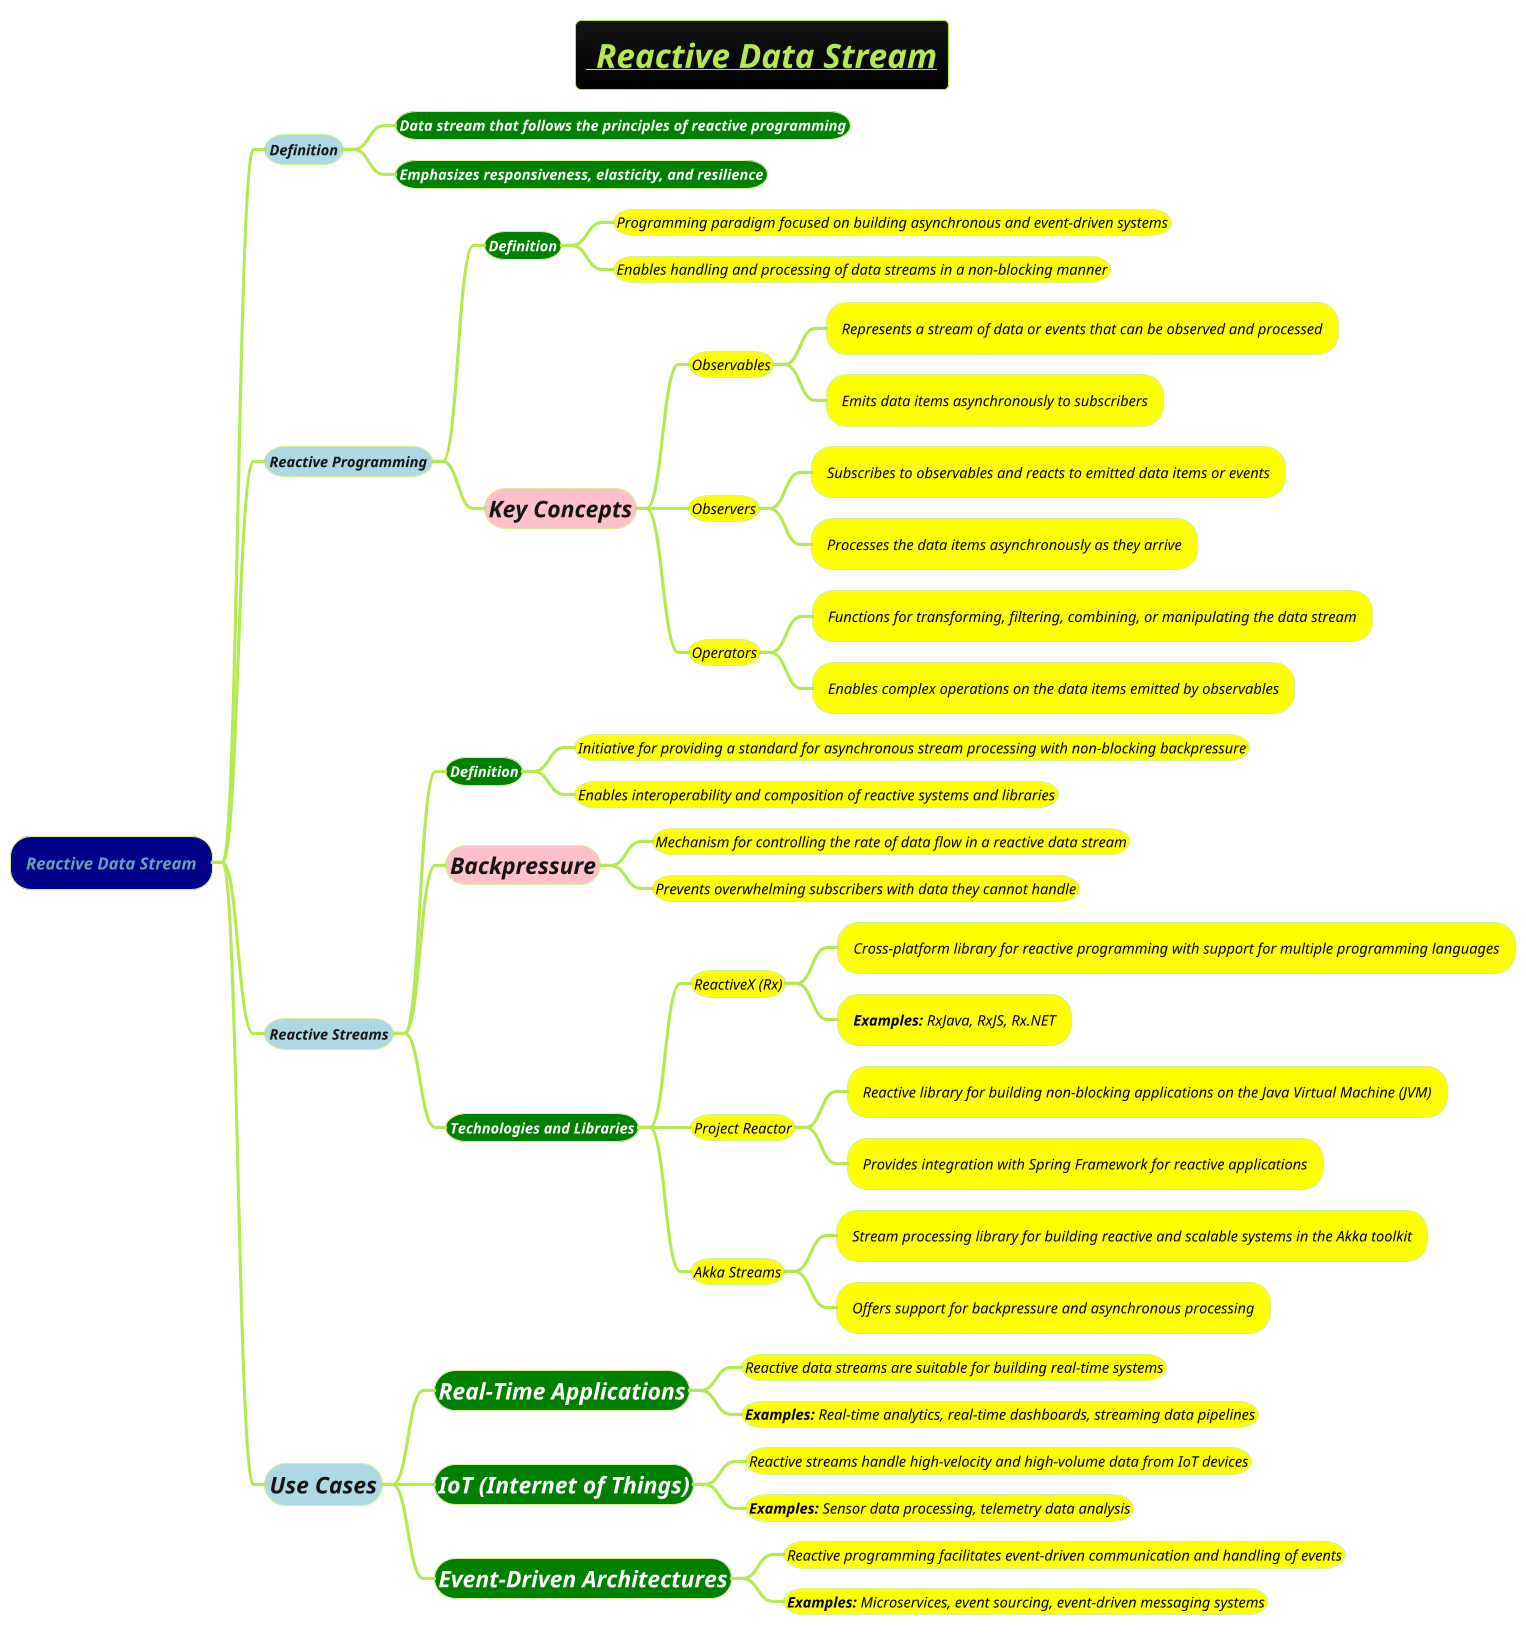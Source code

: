 @startmindmap
title =<i>__ Reactive Data Stream__
!theme hacker

*[#darkblue] <i>Reactive Data Stream

**[#lightblue] <i><color #blac><size:14>Definition
***[#green] <b><i><color #white><size:14>Data stream that follows the principles of reactive programming
***[#green] <b><i><color #white><size:14>Emphasizes responsiveness, elasticity, and resilience

**[#lightblue] <i><color #blac><size:14>**Reactive Programming**
***[#green] <b><i><color #white><size:14>**Definition**
****[#yellow] <i><color #black><size:14>Programming paradigm focused on building asynchronous and event-driven systems
****[#yellow] <i><color #black><size:14>Enables handling and processing of data streams in a non-blocking manner

***[#pink] <i><size:22>**Key Concepts**
****[#yellow] <i><color #black><size:14>Observables
*****[#yellow] <i><color #black><size:14>Represents a stream of data or events that can be observed and processed
*****[#yellow] <i><color #black><size:14>Emits data items asynchronously to subscribers

****[#yellow] <i><color #black><size:14>Observers
*****[#yellow] <i><color #black><size:14>Subscribes to observables and reacts to emitted data items or events
*****[#yellow] <i><color #black><size:14>Processes the data items asynchronously as they arrive

****[#yellow] <i><color #black><size:14>Operators
*****[#yellow] <i><color #black><size:14>Functions for transforming, filtering, combining, or manipulating the data stream
*****[#yellow] <i><color #black><size:14>Enables complex operations on the data items emitted by observables

**[#lightblue] <i><color #blac><size:14>Reactive Streams
***[#green] <b><i><color #white><size:14>Definition
****[#yellow] <i><color #black><size:14>Initiative for providing a standard for asynchronous stream processing with non-blocking backpressure
****[#yellow] <i><color #black><size:14>Enables interoperability and composition of reactive systems and libraries

***[#pink] <i><size:22>**Backpressure**
****[#yellow] <i><color #black><size:14>Mechanism for controlling the rate of data flow in a reactive data stream
****[#yellow] <i><color #black><size:14>Prevents overwhelming subscribers with data they cannot handle

***[#green] <b><i><color #white><size:14>Technologies and Libraries
****[#yellow] <i><color #black><size:14>ReactiveX (Rx)
*****[#yellow] <i><color #black><size:14>Cross-platform library for reactive programming with support for multiple programming languages
*****[#yellow] <i><color #black><size:14>**Examples:** RxJava, RxJS, Rx.NET

****[#yellow] <i><color #black><size:14>Project Reactor
*****[#yellow] <i><color #black><size:14>Reactive library for building non-blocking applications on the Java Virtual Machine (JVM)
*****[#yellow] <i><color #black><size:14>Provides integration with Spring Framework for reactive applications

****[#yellow] <i><color #black><size:14>Akka Streams
*****[#yellow] <i><color #black><size:14>Stream processing library for building reactive and scalable systems in the Akka toolkit
*****[#yellow] <i><color #black><size:14>Offers support for backpressure and asynchronous processing

**[#lightblue] <i><color #blac><size:22>Use Cases
***[#green] <b><i><color #white><size:22>Real-Time Applications
****[#yellow] <i><color #black><size:14>Reactive data streams are suitable for building real-time systems
****[#yellow] <i><color #black><size:14>**Examples:** Real-time analytics, real-time dashboards, streaming data pipelines

***[#green] <b><i><color #white><size:22>IoT (Internet of Things)
****[#yellow] <i><color #black><size:14>Reactive streams handle high-velocity and high-volume data from IoT devices
****[#yellow] <i><color #black><size:14>**Examples:** Sensor data processing, telemetry data analysis

***[#green] <b><i><color #white><size:22>Event-Driven Architectures
****[#yellow] <i><color #black><size:14>Reactive programming facilitates event-driven communication and handling of events
****[#yellow] <i><color #black><size:14>**Examples:** Microservices, event sourcing, event-driven messaging systems

@endmindmap
